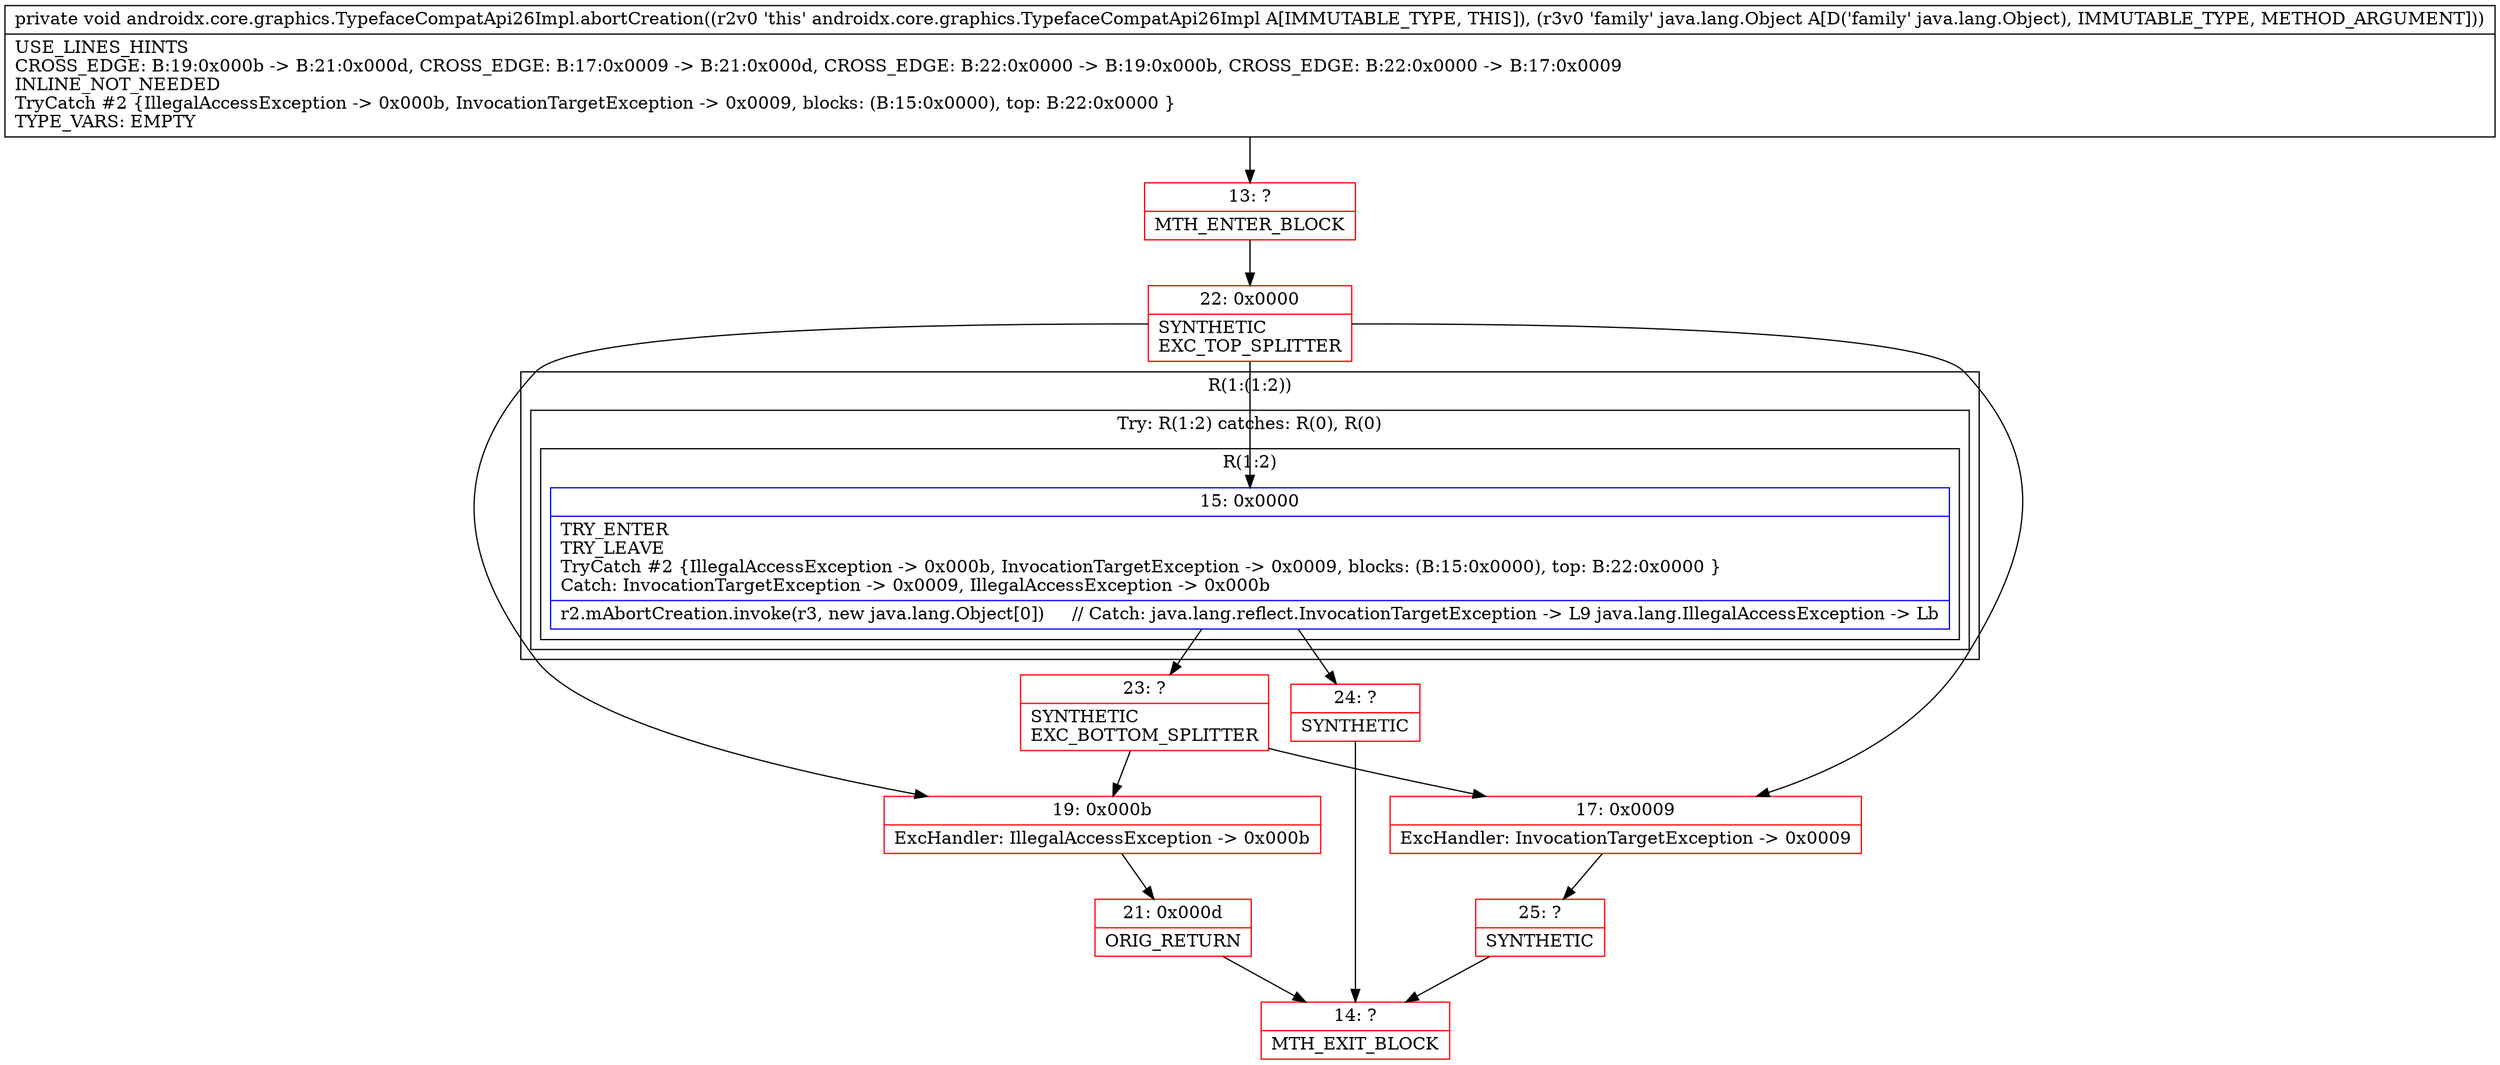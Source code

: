 digraph "CFG forandroidx.core.graphics.TypefaceCompatApi26Impl.abortCreation(Ljava\/lang\/Object;)V" {
subgraph cluster_Region_1152336579 {
label = "R(1:(1:2))";
node [shape=record,color=blue];
subgraph cluster_TryCatchRegion_119400225 {
label = "Try: R(1:2) catches: R(0), R(0)";
node [shape=record,color=blue];
subgraph cluster_Region_168011622 {
label = "R(1:2)";
node [shape=record,color=blue];
Node_15 [shape=record,label="{15\:\ 0x0000|TRY_ENTER\lTRY_LEAVE\lTryCatch #2 \{IllegalAccessException \-\> 0x000b, InvocationTargetException \-\> 0x0009, blocks: (B:15:0x0000), top: B:22:0x0000 \}\lCatch: InvocationTargetException \-\> 0x0009, IllegalAccessException \-\> 0x000b\l|r2.mAbortCreation.invoke(r3, new java.lang.Object[0])     \/\/ Catch: java.lang.reflect.InvocationTargetException \-\> L9 java.lang.IllegalAccessException \-\> Lb\l}"];
}
subgraph cluster_Region_200415132 {
label = "R(0) | ExcHandler: IllegalAccessException \-\> 0x000b\l";
node [shape=record,color=blue];
}
subgraph cluster_Region_896918907 {
label = "R(0) | ExcHandler: InvocationTargetException \-\> 0x0009\l";
node [shape=record,color=blue];
}
}
}
subgraph cluster_Region_200415132 {
label = "R(0) | ExcHandler: IllegalAccessException \-\> 0x000b\l";
node [shape=record,color=blue];
}
subgraph cluster_Region_896918907 {
label = "R(0) | ExcHandler: InvocationTargetException \-\> 0x0009\l";
node [shape=record,color=blue];
}
Node_13 [shape=record,color=red,label="{13\:\ ?|MTH_ENTER_BLOCK\l}"];
Node_22 [shape=record,color=red,label="{22\:\ 0x0000|SYNTHETIC\lEXC_TOP_SPLITTER\l}"];
Node_23 [shape=record,color=red,label="{23\:\ ?|SYNTHETIC\lEXC_BOTTOM_SPLITTER\l}"];
Node_24 [shape=record,color=red,label="{24\:\ ?|SYNTHETIC\l}"];
Node_14 [shape=record,color=red,label="{14\:\ ?|MTH_EXIT_BLOCK\l}"];
Node_19 [shape=record,color=red,label="{19\:\ 0x000b|ExcHandler: IllegalAccessException \-\> 0x000b\l}"];
Node_21 [shape=record,color=red,label="{21\:\ 0x000d|ORIG_RETURN\l}"];
Node_17 [shape=record,color=red,label="{17\:\ 0x0009|ExcHandler: InvocationTargetException \-\> 0x0009\l}"];
Node_25 [shape=record,color=red,label="{25\:\ ?|SYNTHETIC\l}"];
MethodNode[shape=record,label="{private void androidx.core.graphics.TypefaceCompatApi26Impl.abortCreation((r2v0 'this' androidx.core.graphics.TypefaceCompatApi26Impl A[IMMUTABLE_TYPE, THIS]), (r3v0 'family' java.lang.Object A[D('family' java.lang.Object), IMMUTABLE_TYPE, METHOD_ARGUMENT]))  | USE_LINES_HINTS\lCROSS_EDGE: B:19:0x000b \-\> B:21:0x000d, CROSS_EDGE: B:17:0x0009 \-\> B:21:0x000d, CROSS_EDGE: B:22:0x0000 \-\> B:19:0x000b, CROSS_EDGE: B:22:0x0000 \-\> B:17:0x0009\lINLINE_NOT_NEEDED\lTryCatch #2 \{IllegalAccessException \-\> 0x000b, InvocationTargetException \-\> 0x0009, blocks: (B:15:0x0000), top: B:22:0x0000 \}\lTYPE_VARS: EMPTY\l}"];
MethodNode -> Node_13;Node_15 -> Node_23;
Node_15 -> Node_24;
Node_13 -> Node_22;
Node_22 -> Node_15;
Node_22 -> Node_19;
Node_22 -> Node_17;
Node_23 -> Node_19;
Node_23 -> Node_17;
Node_24 -> Node_14;
Node_19 -> Node_21;
Node_21 -> Node_14;
Node_17 -> Node_25;
Node_25 -> Node_14;
}

